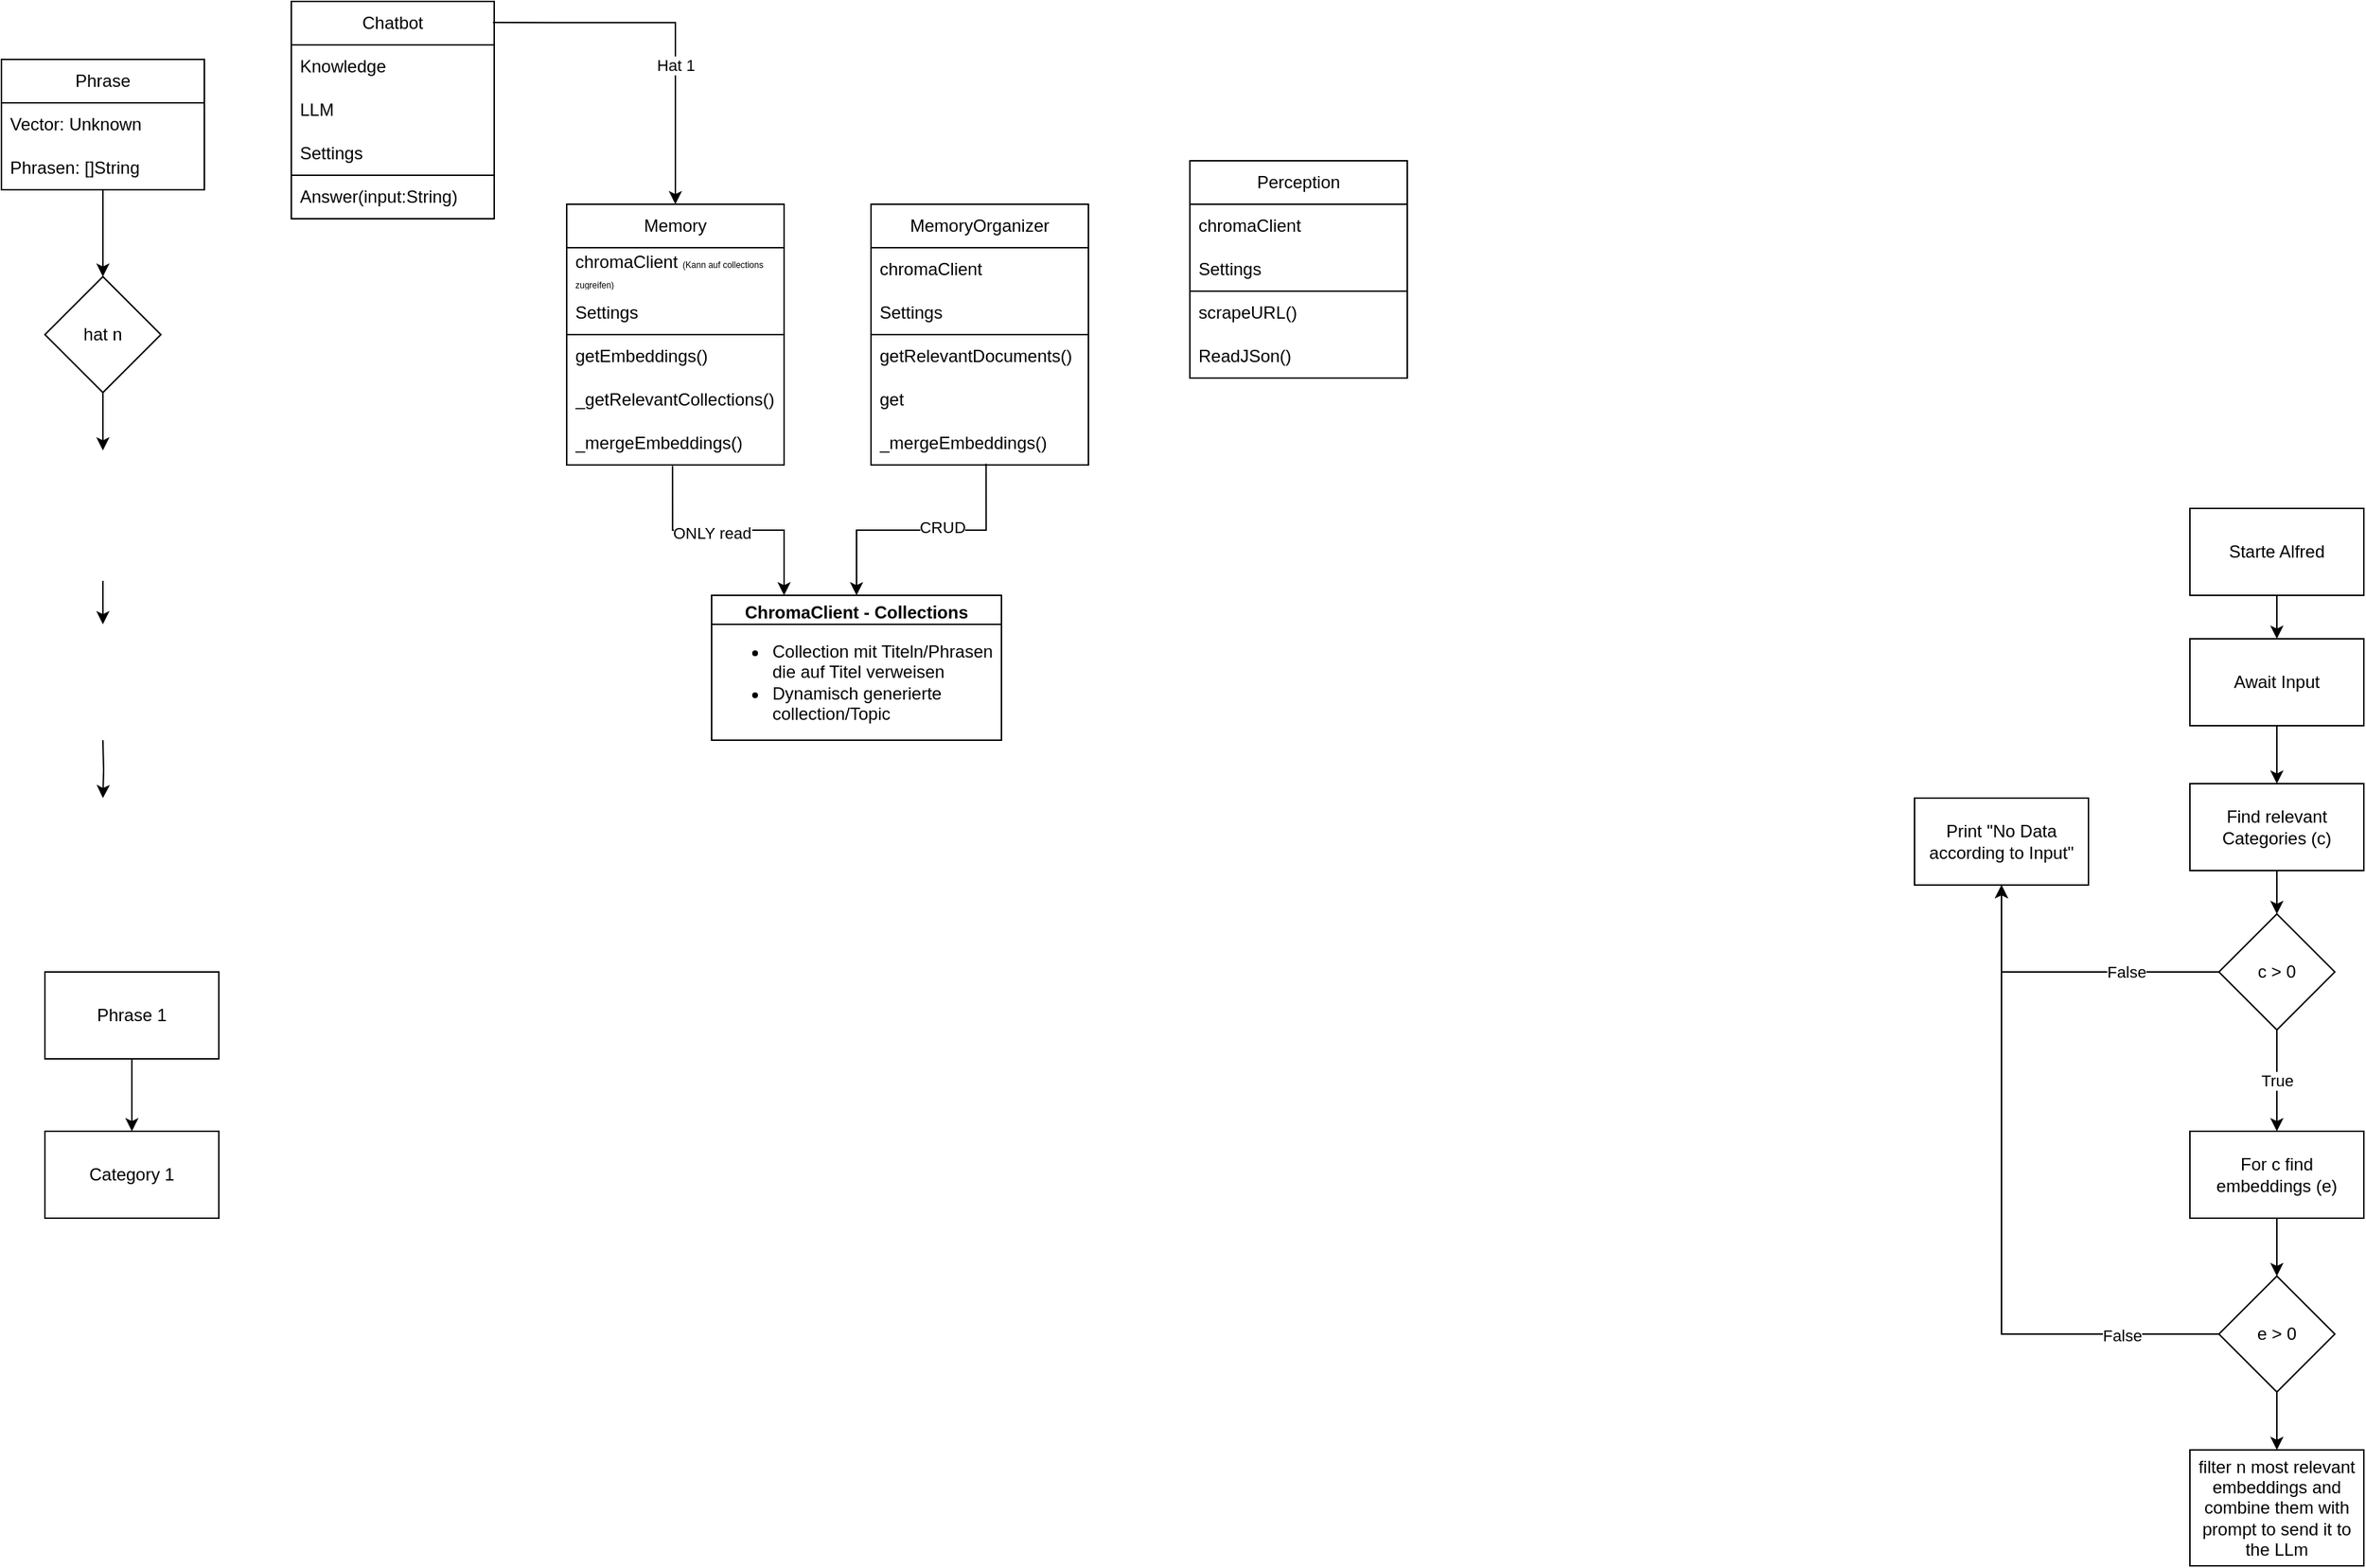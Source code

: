 <mxfile version="23.1.4" type="device">
  <diagram name="Seite-1" id="iqA32zx6aJ7FPY5LbqSP">
    <mxGraphModel dx="4848" dy="2290" grid="1" gridSize="10" guides="1" tooltips="1" connect="1" arrows="1" fold="1" page="1" pageScale="1" pageWidth="827" pageHeight="1169" math="0" shadow="0">
      <root>
        <mxCell id="0" />
        <mxCell id="1" parent="0" />
        <mxCell id="VoXccPW4dBbE1nh5RzjV-1" value="Chatbot" style="swimlane;fontStyle=0;childLayout=stackLayout;horizontal=1;startSize=30;horizontalStack=0;resizeParent=1;resizeParentMax=0;resizeLast=0;collapsible=1;marginBottom=0;whiteSpace=wrap;html=1;" parent="1" vertex="1">
          <mxGeometry x="-1040" y="-130" width="140" height="150" as="geometry" />
        </mxCell>
        <mxCell id="VoXccPW4dBbE1nh5RzjV-2" value="Knowledge" style="text;strokeColor=none;fillColor=none;align=left;verticalAlign=middle;spacingLeft=4;spacingRight=4;overflow=hidden;points=[[0,0.5],[1,0.5]];portConstraint=eastwest;rotatable=0;whiteSpace=wrap;html=1;" parent="VoXccPW4dBbE1nh5RzjV-1" vertex="1">
          <mxGeometry y="30" width="140" height="30" as="geometry" />
        </mxCell>
        <mxCell id="VoXccPW4dBbE1nh5RzjV-65" value="LLM" style="text;strokeColor=none;fillColor=none;align=left;verticalAlign=middle;spacingLeft=4;spacingRight=4;overflow=hidden;points=[[0,0.5],[1,0.5]];portConstraint=eastwest;rotatable=0;whiteSpace=wrap;html=1;" parent="VoXccPW4dBbE1nh5RzjV-1" vertex="1">
          <mxGeometry y="60" width="140" height="30" as="geometry" />
        </mxCell>
        <mxCell id="VoXccPW4dBbE1nh5RzjV-64" value="Settings" style="text;strokeColor=none;fillColor=none;align=left;verticalAlign=middle;spacingLeft=4;spacingRight=4;overflow=hidden;points=[[0,0.5],[1,0.5]];portConstraint=eastwest;rotatable=0;whiteSpace=wrap;html=1;" parent="VoXccPW4dBbE1nh5RzjV-1" vertex="1">
          <mxGeometry y="90" width="140" height="30" as="geometry" />
        </mxCell>
        <mxCell id="VoXccPW4dBbE1nh5RzjV-60" value="" style="swimlane;fontStyle=0;childLayout=stackLayout;horizontal=1;startSize=0;horizontalStack=0;resizeParent=1;resizeParentMax=0;resizeLast=0;collapsible=1;marginBottom=0;whiteSpace=wrap;html=1;" parent="VoXccPW4dBbE1nh5RzjV-1" vertex="1">
          <mxGeometry y="120" width="140" height="30" as="geometry" />
        </mxCell>
        <mxCell id="VoXccPW4dBbE1nh5RzjV-61" value="Answer(input:String)" style="text;strokeColor=none;fillColor=none;align=left;verticalAlign=middle;spacingLeft=4;spacingRight=4;overflow=hidden;points=[[0,0.5],[1,0.5]];portConstraint=eastwest;rotatable=0;whiteSpace=wrap;html=1;" parent="VoXccPW4dBbE1nh5RzjV-60" vertex="1">
          <mxGeometry width="140" height="30" as="geometry" />
        </mxCell>
        <mxCell id="VoXccPW4dBbE1nh5RzjV-14" style="edgeStyle=orthogonalEdgeStyle;rounded=0;orthogonalLoop=1;jettySize=auto;html=1;exitX=0;exitY=0.5;exitDx=0;exitDy=0;entryX=0.5;entryY=1;entryDx=0;entryDy=0;" parent="1" source="VoXccPW4dBbE1nh5RzjV-5" target="VoXccPW4dBbE1nh5RzjV-15" edge="1">
          <mxGeometry relative="1" as="geometry">
            <mxPoint x="210" y="339.75" as="targetPoint" />
            <mxPoint x="170" y="539.75" as="sourcePoint" />
            <Array as="points">
              <mxPoint x="140" y="540" />
            </Array>
          </mxGeometry>
        </mxCell>
        <mxCell id="VoXccPW4dBbE1nh5RzjV-18" value="False" style="edgeLabel;html=1;align=center;verticalAlign=middle;resizable=0;points=[];" parent="VoXccPW4dBbE1nh5RzjV-14" vertex="1" connectable="0">
          <mxGeometry x="-0.391" relative="1" as="geometry">
            <mxPoint as="offset" />
          </mxGeometry>
        </mxCell>
        <mxCell id="VoXccPW4dBbE1nh5RzjV-5" value="c &amp;gt; 0" style="rhombus;whiteSpace=wrap;html=1;" parent="1" vertex="1">
          <mxGeometry x="290" y="500" width="80" height="80" as="geometry" />
        </mxCell>
        <mxCell id="VoXccPW4dBbE1nh5RzjV-6" value="Starte Alfred" style="rounded=0;whiteSpace=wrap;html=1;" parent="1" vertex="1">
          <mxGeometry x="270" y="220" width="120" height="60" as="geometry" />
        </mxCell>
        <mxCell id="VoXccPW4dBbE1nh5RzjV-7" value="" style="endArrow=classic;html=1;rounded=0;exitX=0.5;exitY=1;exitDx=0;exitDy=0;entryX=0.5;entryY=0;entryDx=0;entryDy=0;" parent="1" source="VoXccPW4dBbE1nh5RzjV-6" target="VoXccPW4dBbE1nh5RzjV-8" edge="1">
          <mxGeometry width="50" height="50" relative="1" as="geometry">
            <mxPoint x="390" y="470" as="sourcePoint" />
            <mxPoint x="330" y="350" as="targetPoint" />
          </mxGeometry>
        </mxCell>
        <mxCell id="VoXccPW4dBbE1nh5RzjV-8" value="Await Input" style="rounded=0;whiteSpace=wrap;html=1;" parent="1" vertex="1">
          <mxGeometry x="270" y="310" width="120" height="60" as="geometry" />
        </mxCell>
        <mxCell id="VoXccPW4dBbE1nh5RzjV-9" value="" style="endArrow=classic;html=1;rounded=0;exitX=0.5;exitY=1;exitDx=0;exitDy=0;entryX=0.5;entryY=0;entryDx=0;entryDy=0;" parent="1" source="VoXccPW4dBbE1nh5RzjV-8" target="VoXccPW4dBbE1nh5RzjV-10" edge="1">
          <mxGeometry width="50" height="50" relative="1" as="geometry">
            <mxPoint x="340" y="290" as="sourcePoint" />
            <mxPoint x="330" y="480" as="targetPoint" />
          </mxGeometry>
        </mxCell>
        <mxCell id="VoXccPW4dBbE1nh5RzjV-10" value="Find relevant Categories (c)" style="rounded=0;whiteSpace=wrap;html=1;" parent="1" vertex="1">
          <mxGeometry x="270" y="410" width="120" height="60" as="geometry" />
        </mxCell>
        <mxCell id="VoXccPW4dBbE1nh5RzjV-11" value="" style="endArrow=classic;html=1;rounded=0;exitX=0.5;exitY=1;exitDx=0;exitDy=0;entryX=0.5;entryY=0;entryDx=0;entryDy=0;" parent="1" source="VoXccPW4dBbE1nh5RzjV-10" target="VoXccPW4dBbE1nh5RzjV-5" edge="1">
          <mxGeometry width="50" height="50" relative="1" as="geometry">
            <mxPoint x="340" y="380" as="sourcePoint" />
            <mxPoint x="340" y="420" as="targetPoint" />
          </mxGeometry>
        </mxCell>
        <mxCell id="VoXccPW4dBbE1nh5RzjV-12" value="" style="endArrow=classic;html=1;rounded=0;exitX=0.5;exitY=1;exitDx=0;exitDy=0;entryX=0.5;entryY=0;entryDx=0;entryDy=0;" parent="1" source="VoXccPW4dBbE1nh5RzjV-5" target="VoXccPW4dBbE1nh5RzjV-16" edge="1">
          <mxGeometry relative="1" as="geometry">
            <mxPoint x="360" y="530" as="sourcePoint" />
            <mxPoint x="330" y="640" as="targetPoint" />
          </mxGeometry>
        </mxCell>
        <mxCell id="VoXccPW4dBbE1nh5RzjV-13" value="True" style="edgeLabel;resizable=0;html=1;align=center;verticalAlign=middle;" parent="VoXccPW4dBbE1nh5RzjV-12" connectable="0" vertex="1">
          <mxGeometry relative="1" as="geometry" />
        </mxCell>
        <mxCell id="VoXccPW4dBbE1nh5RzjV-15" value="Print &quot;No Data according to Input&quot;" style="rounded=0;whiteSpace=wrap;html=1;" parent="1" vertex="1">
          <mxGeometry x="80" y="420" width="120" height="60" as="geometry" />
        </mxCell>
        <mxCell id="VoXccPW4dBbE1nh5RzjV-19" style="edgeStyle=orthogonalEdgeStyle;rounded=0;orthogonalLoop=1;jettySize=auto;html=1;exitX=0.5;exitY=1;exitDx=0;exitDy=0;entryX=0.5;entryY=0;entryDx=0;entryDy=0;" parent="1" source="VoXccPW4dBbE1nh5RzjV-16" target="VoXccPW4dBbE1nh5RzjV-17" edge="1">
          <mxGeometry relative="1" as="geometry" />
        </mxCell>
        <mxCell id="VoXccPW4dBbE1nh5RzjV-16" value="For c find embeddings (e)" style="rounded=0;whiteSpace=wrap;html=1;" parent="1" vertex="1">
          <mxGeometry x="270" y="650" width="120" height="60" as="geometry" />
        </mxCell>
        <mxCell id="VoXccPW4dBbE1nh5RzjV-20" style="edgeStyle=orthogonalEdgeStyle;rounded=0;orthogonalLoop=1;jettySize=auto;html=1;exitX=0;exitY=0.5;exitDx=0;exitDy=0;entryX=0.5;entryY=1;entryDx=0;entryDy=0;" parent="1" source="VoXccPW4dBbE1nh5RzjV-17" target="VoXccPW4dBbE1nh5RzjV-15" edge="1">
          <mxGeometry relative="1" as="geometry">
            <mxPoint x="140" y="570" as="targetPoint" />
          </mxGeometry>
        </mxCell>
        <mxCell id="VoXccPW4dBbE1nh5RzjV-21" value="False" style="edgeLabel;html=1;align=center;verticalAlign=middle;resizable=0;points=[];" parent="VoXccPW4dBbE1nh5RzjV-20" vertex="1" connectable="0">
          <mxGeometry x="-0.709" y="1" relative="1" as="geometry">
            <mxPoint as="offset" />
          </mxGeometry>
        </mxCell>
        <mxCell id="VoXccPW4dBbE1nh5RzjV-23" style="edgeStyle=orthogonalEdgeStyle;rounded=0;orthogonalLoop=1;jettySize=auto;html=1;exitX=0.5;exitY=1;exitDx=0;exitDy=0;entryX=0.5;entryY=0;entryDx=0;entryDy=0;" parent="1" source="VoXccPW4dBbE1nh5RzjV-17" target="VoXccPW4dBbE1nh5RzjV-22" edge="1">
          <mxGeometry relative="1" as="geometry" />
        </mxCell>
        <mxCell id="VoXccPW4dBbE1nh5RzjV-17" value="e &amp;gt; 0" style="rhombus;whiteSpace=wrap;html=1;" parent="1" vertex="1">
          <mxGeometry x="290" y="750" width="80" height="80" as="geometry" />
        </mxCell>
        <mxCell id="VoXccPW4dBbE1nh5RzjV-22" value="filter n most relevant embeddings and combine them with prompt to send it to the LLm" style="rounded=0;whiteSpace=wrap;html=1;" parent="1" vertex="1">
          <mxGeometry x="270" y="870" width="120" height="80" as="geometry" />
        </mxCell>
        <mxCell id="VoXccPW4dBbE1nh5RzjV-37" value="" style="edgeStyle=orthogonalEdgeStyle;rounded=0;orthogonalLoop=1;jettySize=auto;html=1;" parent="1" edge="1">
          <mxGeometry relative="1" as="geometry">
            <mxPoint x="-1170" y="270" as="sourcePoint" />
            <mxPoint x="-1170" y="300" as="targetPoint" />
          </mxGeometry>
        </mxCell>
        <mxCell id="VoXccPW4dBbE1nh5RzjV-38" style="edgeStyle=orthogonalEdgeStyle;rounded=0;orthogonalLoop=1;jettySize=auto;html=1;exitX=0.5;exitY=1;exitDx=0;exitDy=0;entryX=0.5;entryY=0;entryDx=0;entryDy=0;" parent="1" edge="1">
          <mxGeometry relative="1" as="geometry">
            <mxPoint x="-1170" y="380" as="sourcePoint" />
            <mxPoint x="-1170" y="420" as="targetPoint" />
          </mxGeometry>
        </mxCell>
        <mxCell id="VoXccPW4dBbE1nh5RzjV-46" value="" style="edgeStyle=orthogonalEdgeStyle;rounded=0;orthogonalLoop=1;jettySize=auto;html=1;" parent="1" source="VoXccPW4dBbE1nh5RzjV-39" target="VoXccPW4dBbE1nh5RzjV-45" edge="1">
          <mxGeometry relative="1" as="geometry" />
        </mxCell>
        <mxCell id="VoXccPW4dBbE1nh5RzjV-39" value="Phrase" style="swimlane;fontStyle=0;childLayout=stackLayout;horizontal=1;startSize=30;horizontalStack=0;resizeParent=1;resizeParentMax=0;resizeLast=0;collapsible=1;marginBottom=0;whiteSpace=wrap;html=1;" parent="1" vertex="1">
          <mxGeometry x="-1240" y="-90" width="140" height="90" as="geometry" />
        </mxCell>
        <mxCell id="VoXccPW4dBbE1nh5RzjV-40" value="Vector: Unknown" style="text;strokeColor=none;fillColor=none;align=left;verticalAlign=middle;spacingLeft=4;spacingRight=4;overflow=hidden;points=[[0,0.5],[1,0.5]];portConstraint=eastwest;rotatable=0;whiteSpace=wrap;html=1;" parent="VoXccPW4dBbE1nh5RzjV-39" vertex="1">
          <mxGeometry y="30" width="140" height="30" as="geometry" />
        </mxCell>
        <mxCell id="VoXccPW4dBbE1nh5RzjV-41" value="Phrasen: []String" style="text;strokeColor=none;fillColor=none;align=left;verticalAlign=middle;spacingLeft=4;spacingRight=4;overflow=hidden;points=[[0,0.5],[1,0.5]];portConstraint=eastwest;rotatable=0;whiteSpace=wrap;html=1;" parent="VoXccPW4dBbE1nh5RzjV-39" vertex="1">
          <mxGeometry y="60" width="140" height="30" as="geometry" />
        </mxCell>
        <mxCell id="VoXccPW4dBbE1nh5RzjV-43" style="edgeStyle=orthogonalEdgeStyle;rounded=0;orthogonalLoop=1;jettySize=auto;html=1;exitX=0.5;exitY=1;exitDx=0;exitDy=0;entryX=0.5;entryY=0;entryDx=0;entryDy=0;" parent="1" source="VoXccPW4dBbE1nh5RzjV-42" target="VoXccPW4dBbE1nh5RzjV-44" edge="1">
          <mxGeometry relative="1" as="geometry">
            <mxPoint x="-1149.632" y="670" as="targetPoint" />
          </mxGeometry>
        </mxCell>
        <mxCell id="VoXccPW4dBbE1nh5RzjV-42" value="Phrase 1" style="rounded=0;whiteSpace=wrap;html=1;" parent="1" vertex="1">
          <mxGeometry x="-1210" y="540" width="120" height="60" as="geometry" />
        </mxCell>
        <mxCell id="VoXccPW4dBbE1nh5RzjV-44" value="Category 1" style="rounded=0;whiteSpace=wrap;html=1;" parent="1" vertex="1">
          <mxGeometry x="-1210" y="650" width="120" height="60" as="geometry" />
        </mxCell>
        <mxCell id="VoXccPW4dBbE1nh5RzjV-47" style="edgeStyle=orthogonalEdgeStyle;rounded=0;orthogonalLoop=1;jettySize=auto;html=1;exitX=0.5;exitY=1;exitDx=0;exitDy=0;entryX=0.5;entryY=0;entryDx=0;entryDy=0;" parent="1" source="VoXccPW4dBbE1nh5RzjV-45" edge="1">
          <mxGeometry relative="1" as="geometry">
            <mxPoint x="-1170" y="180" as="targetPoint" />
          </mxGeometry>
        </mxCell>
        <mxCell id="VoXccPW4dBbE1nh5RzjV-45" value="hat n" style="rhombus;whiteSpace=wrap;html=1;fontStyle=0;startSize=30;" parent="1" vertex="1">
          <mxGeometry x="-1210" y="60" width="80" height="80" as="geometry" />
        </mxCell>
        <mxCell id="VoXccPW4dBbE1nh5RzjV-52" style="edgeStyle=orthogonalEdgeStyle;rounded=0;orthogonalLoop=1;jettySize=auto;html=1;entryX=0.5;entryY=0;entryDx=0;entryDy=0;exitX=0.994;exitY=0.097;exitDx=0;exitDy=0;exitPerimeter=0;" parent="1" source="VoXccPW4dBbE1nh5RzjV-1" target="7wBog6ckijBx3xgvTtWJ-1" edge="1">
          <mxGeometry relative="1" as="geometry">
            <mxPoint x="-860" y="30" as="sourcePoint" />
            <mxPoint x="-841.54" y="135.48" as="targetPoint" />
          </mxGeometry>
        </mxCell>
        <mxCell id="VoXccPW4dBbE1nh5RzjV-53" value="Hat 1" style="edgeLabel;html=1;align=center;verticalAlign=middle;resizable=0;points=[];" parent="VoXccPW4dBbE1nh5RzjV-52" vertex="1" connectable="0">
          <mxGeometry x="0.231" relative="1" as="geometry">
            <mxPoint as="offset" />
          </mxGeometry>
        </mxCell>
        <mxCell id="7wBog6ckijBx3xgvTtWJ-1" value="Memory" style="swimlane;fontStyle=0;childLayout=stackLayout;horizontal=1;startSize=30;horizontalStack=0;resizeParent=1;resizeParentMax=0;resizeLast=0;collapsible=1;marginBottom=0;whiteSpace=wrap;html=1;" parent="1" vertex="1">
          <mxGeometry x="-850" y="10" width="150" height="180" as="geometry" />
        </mxCell>
        <mxCell id="7wBog6ckijBx3xgvTtWJ-2" value="chromaClient &lt;font style=&quot;font-size: 6px;&quot;&gt;(Kann auf collections zugreifen)&lt;/font&gt;" style="text;strokeColor=none;fillColor=none;align=left;verticalAlign=middle;spacingLeft=4;spacingRight=4;overflow=hidden;points=[[0,0.5],[1,0.5]];portConstraint=eastwest;rotatable=0;whiteSpace=wrap;html=1;" parent="7wBog6ckijBx3xgvTtWJ-1" vertex="1">
          <mxGeometry y="30" width="150" height="30" as="geometry" />
        </mxCell>
        <mxCell id="7wBog6ckijBx3xgvTtWJ-4" value="Settings" style="text;strokeColor=none;fillColor=none;align=left;verticalAlign=middle;spacingLeft=4;spacingRight=4;overflow=hidden;points=[[0,0.5],[1,0.5]];portConstraint=eastwest;rotatable=0;whiteSpace=wrap;html=1;" parent="7wBog6ckijBx3xgvTtWJ-1" vertex="1">
          <mxGeometry y="60" width="150" height="30" as="geometry" />
        </mxCell>
        <mxCell id="7wBog6ckijBx3xgvTtWJ-5" value="" style="swimlane;fontStyle=0;childLayout=stackLayout;horizontal=1;startSize=0;horizontalStack=0;resizeParent=1;resizeParentMax=0;resizeLast=0;collapsible=1;marginBottom=0;whiteSpace=wrap;html=1;" parent="7wBog6ckijBx3xgvTtWJ-1" vertex="1">
          <mxGeometry y="90" width="150" height="90" as="geometry" />
        </mxCell>
        <mxCell id="7wBog6ckijBx3xgvTtWJ-6" value="getEmbeddings()" style="text;strokeColor=none;fillColor=none;align=left;verticalAlign=middle;spacingLeft=4;spacingRight=4;overflow=hidden;points=[[0,0.5],[1,0.5]];portConstraint=eastwest;rotatable=0;whiteSpace=wrap;html=1;" parent="7wBog6ckijBx3xgvTtWJ-5" vertex="1">
          <mxGeometry width="150" height="30" as="geometry" />
        </mxCell>
        <mxCell id="7wBog6ckijBx3xgvTtWJ-8" value="_getRelevantCollections()" style="text;strokeColor=none;fillColor=none;align=left;verticalAlign=middle;spacingLeft=4;spacingRight=4;overflow=hidden;points=[[0,0.5],[1,0.5]];portConstraint=eastwest;rotatable=0;whiteSpace=wrap;html=1;" parent="7wBog6ckijBx3xgvTtWJ-5" vertex="1">
          <mxGeometry y="30" width="150" height="30" as="geometry" />
        </mxCell>
        <mxCell id="7wBog6ckijBx3xgvTtWJ-14" value="_mergeEmbeddings()" style="text;strokeColor=none;fillColor=none;align=left;verticalAlign=middle;spacingLeft=4;spacingRight=4;overflow=hidden;points=[[0,0.5],[1,0.5]];portConstraint=eastwest;rotatable=0;whiteSpace=wrap;html=1;" parent="7wBog6ckijBx3xgvTtWJ-5" vertex="1">
          <mxGeometry y="60" width="150" height="30" as="geometry" />
        </mxCell>
        <mxCell id="7wBog6ckijBx3xgvTtWJ-22" style="edgeStyle=orthogonalEdgeStyle;rounded=0;orthogonalLoop=1;jettySize=auto;html=1;exitX=0.487;exitY=1.025;exitDx=0;exitDy=0;entryX=0.25;entryY=0;entryDx=0;entryDy=0;exitPerimeter=0;" parent="1" source="7wBog6ckijBx3xgvTtWJ-14" target="7wBog6ckijBx3xgvTtWJ-11" edge="1">
          <mxGeometry relative="1" as="geometry" />
        </mxCell>
        <mxCell id="7wBog6ckijBx3xgvTtWJ-24" value="ONLY read" style="edgeLabel;html=1;align=center;verticalAlign=middle;resizable=0;points=[];" parent="7wBog6ckijBx3xgvTtWJ-22" vertex="1" connectable="0">
          <mxGeometry x="-0.149" y="-2" relative="1" as="geometry">
            <mxPoint as="offset" />
          </mxGeometry>
        </mxCell>
        <mxCell id="7wBog6ckijBx3xgvTtWJ-11" value="ChromaClient - Collections" style="swimlane;whiteSpace=wrap;html=1;" parent="1" vertex="1">
          <mxGeometry x="-750" y="280" width="200" height="100" as="geometry" />
        </mxCell>
        <mxCell id="7wBog6ckijBx3xgvTtWJ-13" value="&lt;ul&gt;&lt;li&gt;Collection mit Titeln/Phrasen die auf Titel verweisen&lt;/li&gt;&lt;li&gt;Dynamisch generierte collection/Topic&lt;/li&gt;&lt;/ul&gt;" style="rounded=0;whiteSpace=wrap;html=1;align=left;" parent="7wBog6ckijBx3xgvTtWJ-11" vertex="1">
          <mxGeometry y="20" width="200" height="80" as="geometry" />
        </mxCell>
        <mxCell id="7wBog6ckijBx3xgvTtWJ-15" value="MemoryOrganizer" style="swimlane;fontStyle=0;childLayout=stackLayout;horizontal=1;startSize=30;horizontalStack=0;resizeParent=1;resizeParentMax=0;resizeLast=0;collapsible=1;marginBottom=0;whiteSpace=wrap;html=1;" parent="1" vertex="1">
          <mxGeometry x="-640" y="10" width="150" height="180" as="geometry" />
        </mxCell>
        <mxCell id="7wBog6ckijBx3xgvTtWJ-16" value="chromaClient&amp;nbsp;" style="text;strokeColor=none;fillColor=none;align=left;verticalAlign=middle;spacingLeft=4;spacingRight=4;overflow=hidden;points=[[0,0.5],[1,0.5]];portConstraint=eastwest;rotatable=0;whiteSpace=wrap;html=1;" parent="7wBog6ckijBx3xgvTtWJ-15" vertex="1">
          <mxGeometry y="30" width="150" height="30" as="geometry" />
        </mxCell>
        <mxCell id="7wBog6ckijBx3xgvTtWJ-17" value="Settings" style="text;strokeColor=none;fillColor=none;align=left;verticalAlign=middle;spacingLeft=4;spacingRight=4;overflow=hidden;points=[[0,0.5],[1,0.5]];portConstraint=eastwest;rotatable=0;whiteSpace=wrap;html=1;" parent="7wBog6ckijBx3xgvTtWJ-15" vertex="1">
          <mxGeometry y="60" width="150" height="30" as="geometry" />
        </mxCell>
        <mxCell id="7wBog6ckijBx3xgvTtWJ-18" value="" style="swimlane;fontStyle=0;childLayout=stackLayout;horizontal=1;startSize=0;horizontalStack=0;resizeParent=1;resizeParentMax=0;resizeLast=0;collapsible=1;marginBottom=0;whiteSpace=wrap;html=1;" parent="7wBog6ckijBx3xgvTtWJ-15" vertex="1">
          <mxGeometry y="90" width="150" height="90" as="geometry" />
        </mxCell>
        <mxCell id="7wBog6ckijBx3xgvTtWJ-19" value="getRelevantDocuments()" style="text;strokeColor=none;fillColor=none;align=left;verticalAlign=middle;spacingLeft=4;spacingRight=4;overflow=hidden;points=[[0,0.5],[1,0.5]];portConstraint=eastwest;rotatable=0;whiteSpace=wrap;html=1;" parent="7wBog6ckijBx3xgvTtWJ-18" vertex="1">
          <mxGeometry width="150" height="30" as="geometry" />
        </mxCell>
        <mxCell id="7wBog6ckijBx3xgvTtWJ-20" value="get" style="text;strokeColor=none;fillColor=none;align=left;verticalAlign=middle;spacingLeft=4;spacingRight=4;overflow=hidden;points=[[0,0.5],[1,0.5]];portConstraint=eastwest;rotatable=0;whiteSpace=wrap;html=1;" parent="7wBog6ckijBx3xgvTtWJ-18" vertex="1">
          <mxGeometry y="30" width="150" height="30" as="geometry" />
        </mxCell>
        <mxCell id="7wBog6ckijBx3xgvTtWJ-21" value="_mergeEmbeddings()" style="text;strokeColor=none;fillColor=none;align=left;verticalAlign=middle;spacingLeft=4;spacingRight=4;overflow=hidden;points=[[0,0.5],[1,0.5]];portConstraint=eastwest;rotatable=0;whiteSpace=wrap;html=1;" parent="7wBog6ckijBx3xgvTtWJ-18" vertex="1">
          <mxGeometry y="60" width="150" height="30" as="geometry" />
        </mxCell>
        <mxCell id="7wBog6ckijBx3xgvTtWJ-25" style="edgeStyle=orthogonalEdgeStyle;rounded=0;orthogonalLoop=1;jettySize=auto;html=1;exitX=0.529;exitY=0.972;exitDx=0;exitDy=0;entryX=0.5;entryY=0;entryDx=0;entryDy=0;exitPerimeter=0;" parent="1" source="7wBog6ckijBx3xgvTtWJ-21" target="7wBog6ckijBx3xgvTtWJ-11" edge="1">
          <mxGeometry relative="1" as="geometry">
            <mxPoint x="-777" y="151" as="sourcePoint" />
            <mxPoint x="-680" y="230" as="targetPoint" />
          </mxGeometry>
        </mxCell>
        <mxCell id="7wBog6ckijBx3xgvTtWJ-26" value="CRUD" style="edgeLabel;html=1;align=center;verticalAlign=middle;resizable=0;points=[];" parent="7wBog6ckijBx3xgvTtWJ-25" vertex="1" connectable="0">
          <mxGeometry x="-0.149" y="-2" relative="1" as="geometry">
            <mxPoint as="offset" />
          </mxGeometry>
        </mxCell>
        <mxCell id="u13DASyiUozX5pwuOuI0-1" value="Perception" style="swimlane;fontStyle=0;childLayout=stackLayout;horizontal=1;startSize=30;horizontalStack=0;resizeParent=1;resizeParentMax=0;resizeLast=0;collapsible=1;marginBottom=0;whiteSpace=wrap;html=1;" vertex="1" parent="1">
          <mxGeometry x="-420" y="-20" width="150" height="150" as="geometry" />
        </mxCell>
        <mxCell id="u13DASyiUozX5pwuOuI0-2" value="chromaClient&amp;nbsp;" style="text;strokeColor=none;fillColor=none;align=left;verticalAlign=middle;spacingLeft=4;spacingRight=4;overflow=hidden;points=[[0,0.5],[1,0.5]];portConstraint=eastwest;rotatable=0;whiteSpace=wrap;html=1;" vertex="1" parent="u13DASyiUozX5pwuOuI0-1">
          <mxGeometry y="30" width="150" height="30" as="geometry" />
        </mxCell>
        <mxCell id="u13DASyiUozX5pwuOuI0-3" value="Settings" style="text;strokeColor=none;fillColor=none;align=left;verticalAlign=middle;spacingLeft=4;spacingRight=4;overflow=hidden;points=[[0,0.5],[1,0.5]];portConstraint=eastwest;rotatable=0;whiteSpace=wrap;html=1;" vertex="1" parent="u13DASyiUozX5pwuOuI0-1">
          <mxGeometry y="60" width="150" height="30" as="geometry" />
        </mxCell>
        <mxCell id="u13DASyiUozX5pwuOuI0-4" value="" style="swimlane;fontStyle=0;childLayout=stackLayout;horizontal=1;startSize=0;horizontalStack=0;resizeParent=1;resizeParentMax=0;resizeLast=0;collapsible=1;marginBottom=0;whiteSpace=wrap;html=1;" vertex="1" parent="u13DASyiUozX5pwuOuI0-1">
          <mxGeometry y="90" width="150" height="60" as="geometry" />
        </mxCell>
        <mxCell id="u13DASyiUozX5pwuOuI0-5" value="scrapeURL()" style="text;strokeColor=none;fillColor=none;align=left;verticalAlign=middle;spacingLeft=4;spacingRight=4;overflow=hidden;points=[[0,0.5],[1,0.5]];portConstraint=eastwest;rotatable=0;whiteSpace=wrap;html=1;" vertex="1" parent="u13DASyiUozX5pwuOuI0-4">
          <mxGeometry width="150" height="30" as="geometry" />
        </mxCell>
        <mxCell id="u13DASyiUozX5pwuOuI0-6" value="ReadJSon()" style="text;strokeColor=none;fillColor=none;align=left;verticalAlign=middle;spacingLeft=4;spacingRight=4;overflow=hidden;points=[[0,0.5],[1,0.5]];portConstraint=eastwest;rotatable=0;whiteSpace=wrap;html=1;" vertex="1" parent="u13DASyiUozX5pwuOuI0-4">
          <mxGeometry y="30" width="150" height="30" as="geometry" />
        </mxCell>
      </root>
    </mxGraphModel>
  </diagram>
</mxfile>
